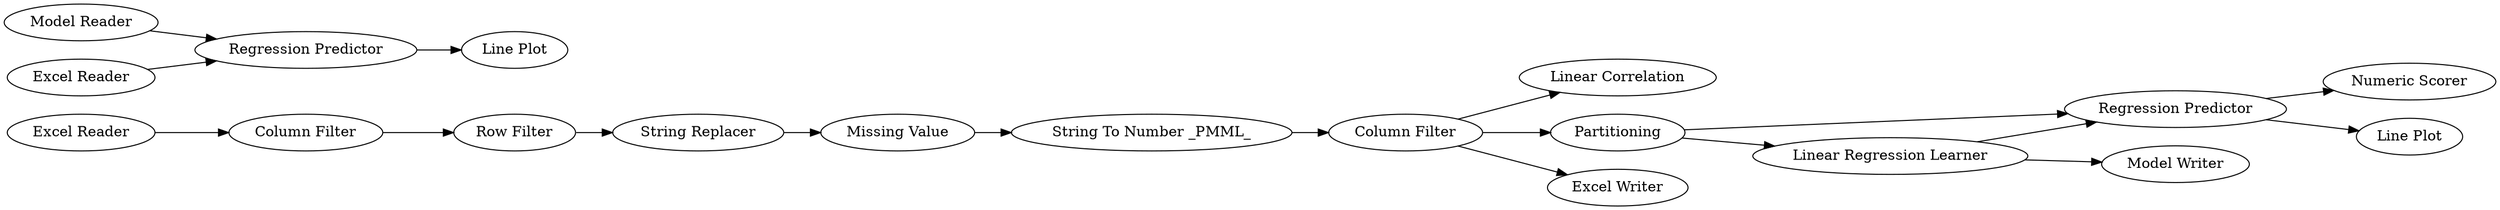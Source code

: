 digraph {
	2 [label="Column Filter"]
	3 [label="Row Filter"]
	4 [label="String Replacer"]
	5 [label="Missing Value"]
	6 [label="String To Number _PMML_"]
	14 [label="Column Filter"]
	15 [label="Linear Correlation"]
	16 [label=Partitioning]
	18 [label="Linear Regression Learner"]
	19 [label="Regression Predictor"]
	20 [label="Model Writer"]
	21 [label="Numeric Scorer"]
	23 [label="Line Plot"]
	24 [label="Excel Writer"]
	26 [label="Model Reader"]
	27 [label="Regression Predictor"]
	28 [label="Excel Reader"]
	29 [label="Excel Reader"]
	30 [label="Line Plot"]
	2 -> 3
	3 -> 4
	4 -> 5
	5 -> 6
	6 -> 14
	14 -> 15
	14 -> 24
	14 -> 16
	16 -> 18
	16 -> 19
	18 -> 19
	18 -> 20
	19 -> 23
	19 -> 21
	26 -> 27
	27 -> 30
	28 -> 27
	29 -> 2
	rankdir=LR
}
